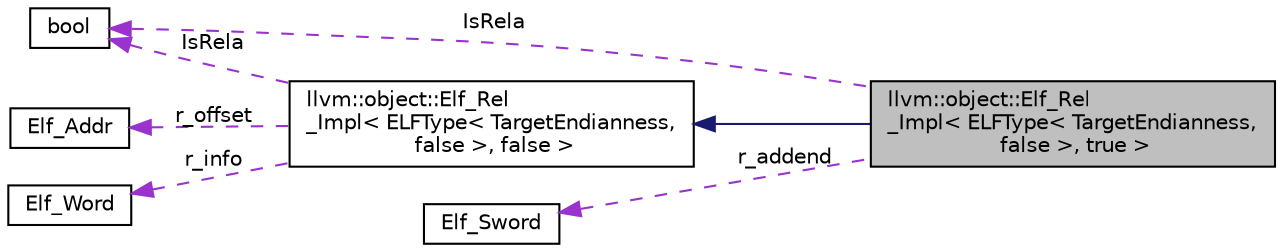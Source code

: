 digraph "llvm::object::Elf_Rel_Impl&lt; ELFType&lt; TargetEndianness, false &gt;, true &gt;"
{
 // LATEX_PDF_SIZE
  bgcolor="transparent";
  edge [fontname="Helvetica",fontsize="10",labelfontname="Helvetica",labelfontsize="10"];
  node [fontname="Helvetica",fontsize="10",shape="box"];
  rankdir="LR";
  Node1 [label="llvm::object::Elf_Rel\l_Impl\< ELFType\< TargetEndianness,\l false \>, true \>",height=0.2,width=0.4,color="black", fillcolor="grey75", style="filled", fontcolor="black",tooltip=" "];
  Node2 -> Node1 [dir="back",color="midnightblue",fontsize="10",style="solid",fontname="Helvetica"];
  Node2 [label="llvm::object::Elf_Rel\l_Impl\< ELFType\< TargetEndianness,\l false \>, false \>",height=0.2,width=0.4,color="black",URL="$structllvm_1_1object_1_1Elf__Rel__Impl_3_01ELFType_3_01TargetEndianness_00_01false_01_4_00_01false_01_4.html",tooltip=" "];
  Node3 -> Node2 [dir="back",color="darkorchid3",fontsize="10",style="dashed",label=" IsRela" ,fontname="Helvetica"];
  Node3 [label="bool",height=0.2,width=0.4,color="black",URL="$classbool.html",tooltip=" "];
  Node4 -> Node2 [dir="back",color="darkorchid3",fontsize="10",style="dashed",label=" r_offset" ,fontname="Helvetica"];
  Node4 [label="Elf_Addr",height=0.2,width=0.4,color="black",tooltip=" "];
  Node5 -> Node2 [dir="back",color="darkorchid3",fontsize="10",style="dashed",label=" r_info" ,fontname="Helvetica"];
  Node5 [label="Elf_Word",height=0.2,width=0.4,color="black",tooltip=" "];
  Node3 -> Node1 [dir="back",color="darkorchid3",fontsize="10",style="dashed",label=" IsRela" ,fontname="Helvetica"];
  Node6 -> Node1 [dir="back",color="darkorchid3",fontsize="10",style="dashed",label=" r_addend" ,fontname="Helvetica"];
  Node6 [label="Elf_Sword",height=0.2,width=0.4,color="black",tooltip=" "];
}
